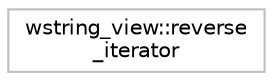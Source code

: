 digraph "Graphical Class Hierarchy"
{
 // LATEX_PDF_SIZE
  edge [fontname="Helvetica",fontsize="10",labelfontname="Helvetica",labelfontsize="10"];
  node [fontname="Helvetica",fontsize="10",shape=record];
  rankdir="LR";
  Node0 [label="wstring_view::reverse\l_iterator",height=0.2,width=0.4,color="grey75", fillcolor="white", style="filled",tooltip="STL iterator class."];
}
